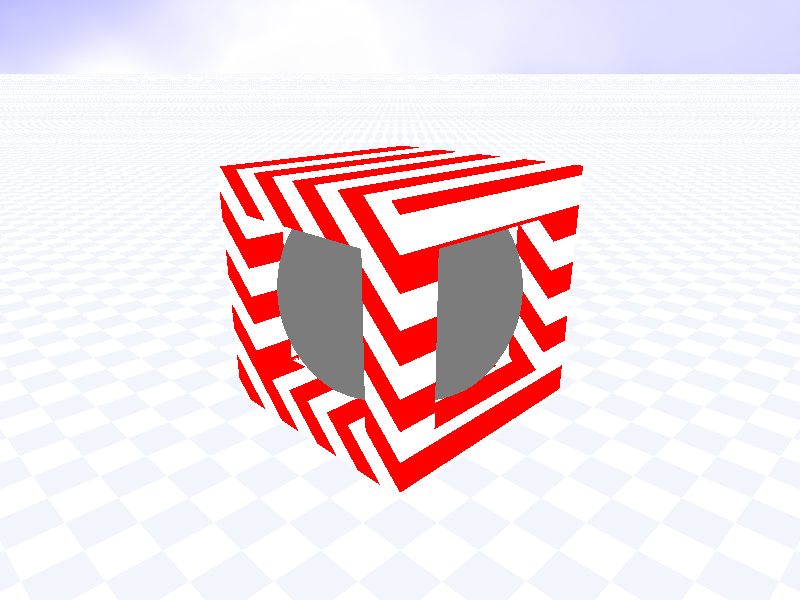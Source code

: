 //==========================================================

// 3D-Baukasten Version 1.2 (c) 2002 H.Kleber 

// POV 2 Datei Datum: 24.02.2002 Zeit: 15:46:16

//==========================================================

#include "colors.inc"
#include "textures.inc"
#include "shapes.inc"


// Standardeinstellungen: 

sky_sphere { pigment { Bright_Blue_Sky}}

camera {location <15,8,-15> look_at <0,0,0>}

light_source {<5,10,-20> color White}


plane {<0,1,0> 0 pigment {checker color White color Silver} 

finish {ambient 0.3 reflection 0.3}}

// Objekt: 1 1 .CSG-Differenz  


difference{
// Objekt: 2 Quader         

box{ < 0, 0, 0> , < 1, 1,-1> scale < 6, 6, 6> rotate < 0, 0, 0> translate < 2, 0,-2> 
}
// Objekt: 3 Quader         

box{ < 0, 0, 0> , < 1, 1,-1> scale < 4, 4, 8> rotate < 0, 0, 0> translate < 3, 1,-1> 
}
// Objekt: 4 Quader         

box{ < 0, 0, 0> , < 1, 1,-1> scale < 8, 4, 4> rotate < 0, 0, 0> translate < 1, 1,-3> 
}
scale < 1, 1, 1> rotate < 0, 0, 0> translate < 0, 0, 0> 
texture {Candy_Cane}}
// Objekt: 5 CSG-Ende       1

// Objekt: 6 Kugel          

sphere{ < 0, 0, 0> , 1scale < 3, 3, 3> rotate < 0, 0, 0> translate < 5, 3,-5> 
texture {Polished_Chrome}}

